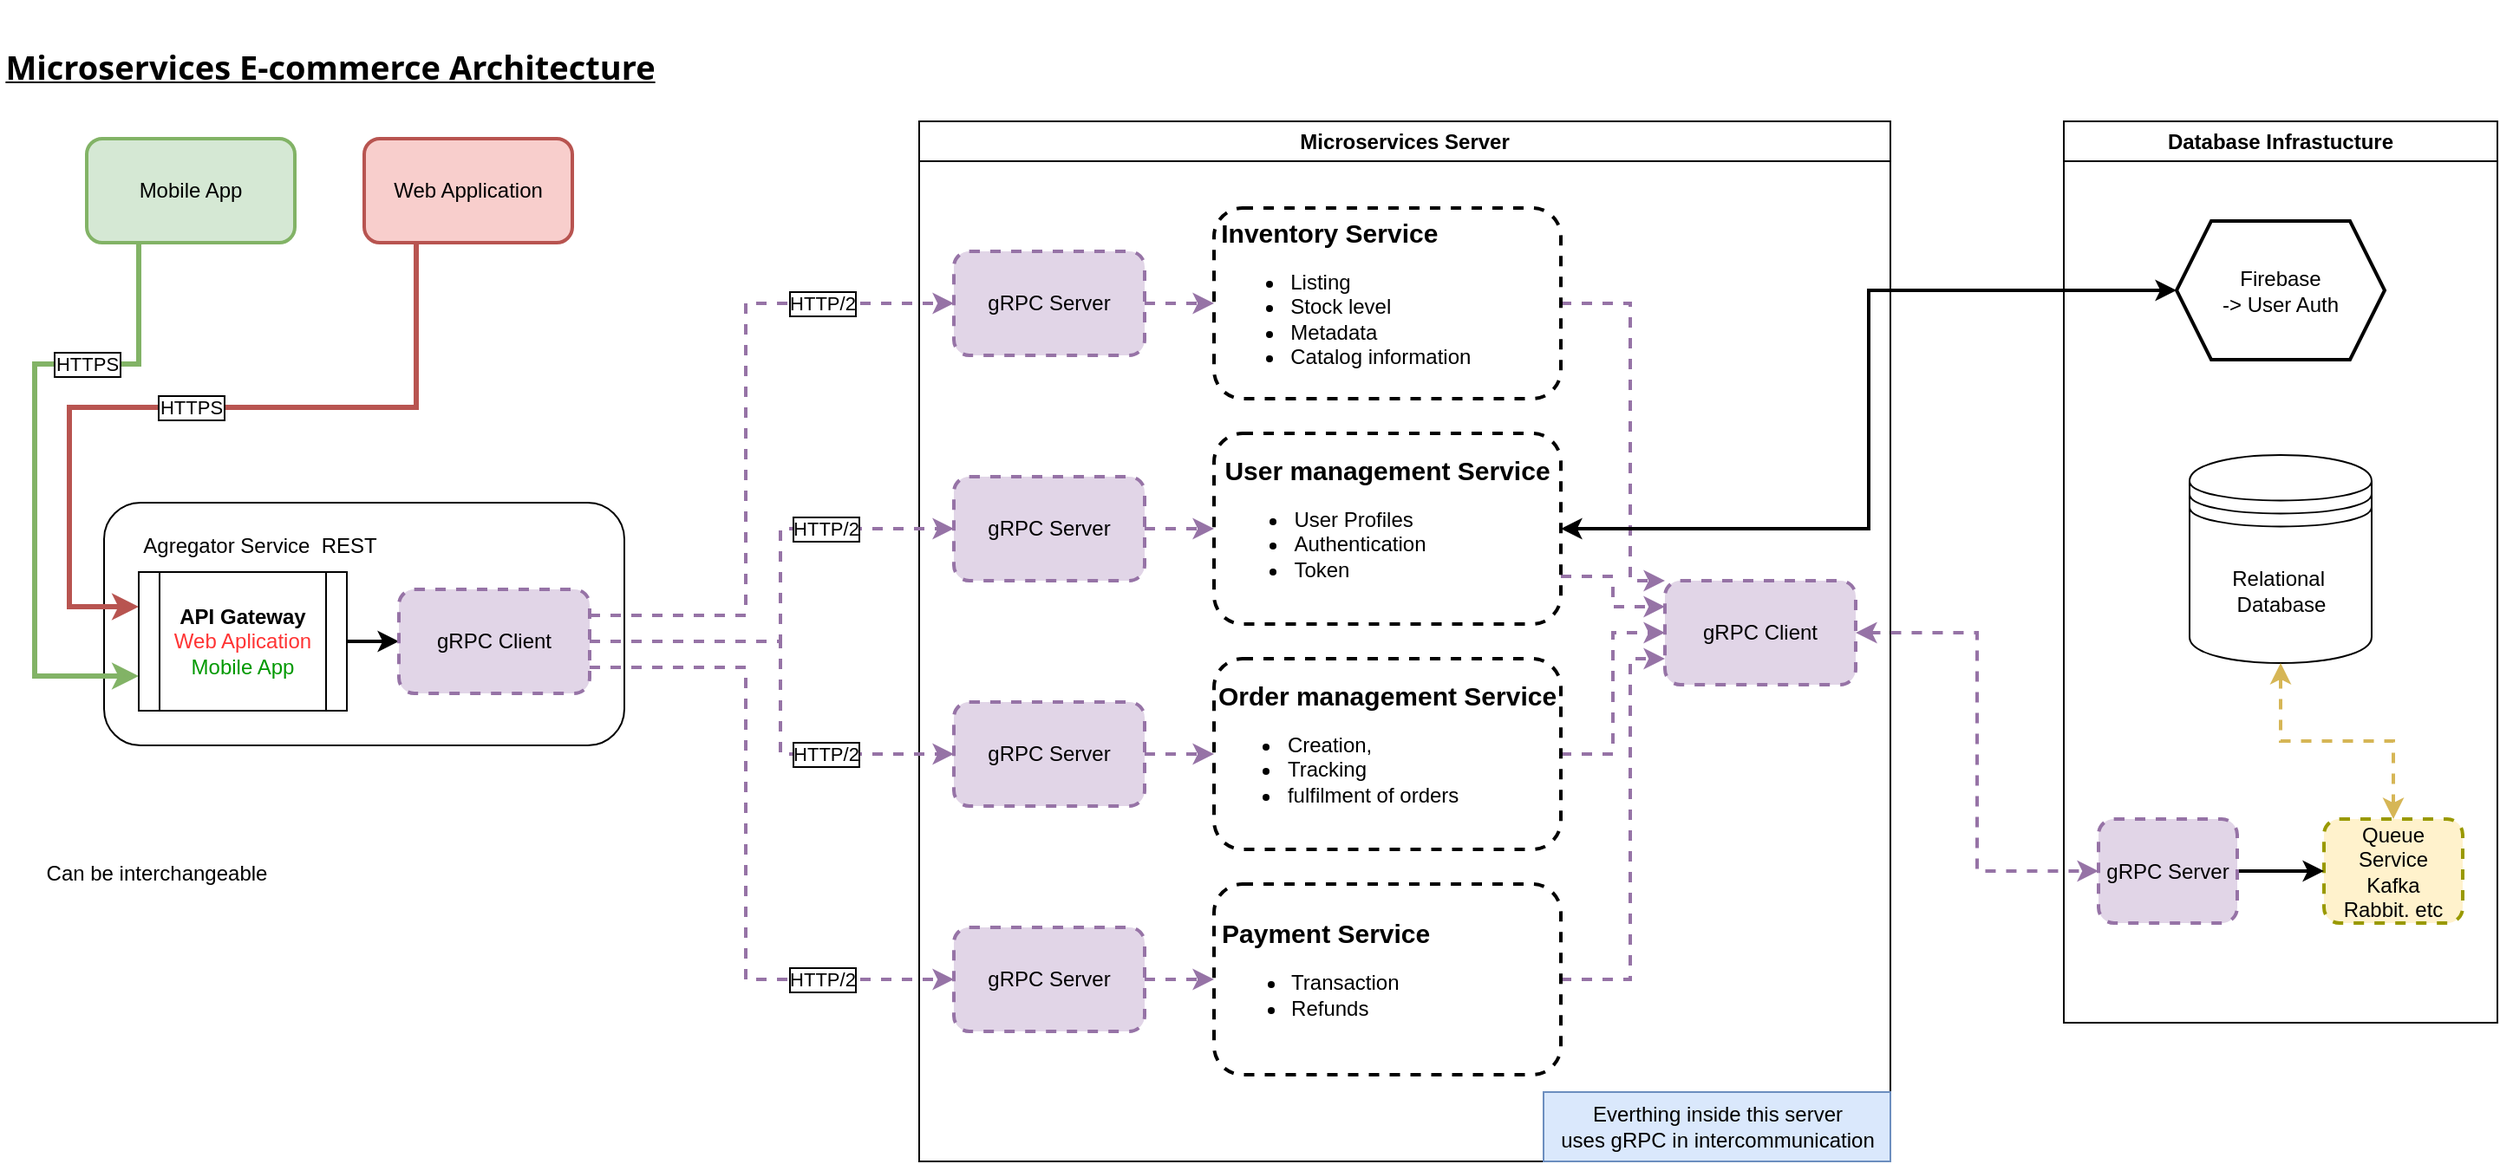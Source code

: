 <mxfile version="22.1.4" type="github">
  <diagram name="Page-1" id="NbVhk0MFhlbVLqS5J1yt">
    <mxGraphModel dx="1035" dy="562" grid="1" gridSize="10" guides="1" tooltips="1" connect="1" arrows="1" fold="1" page="1" pageScale="1" pageWidth="850" pageHeight="1100" math="0" shadow="0">
      <root>
        <mxCell id="0" />
        <mxCell id="1" parent="0" />
        <mxCell id="EWW60drx3eyQ0JMGf2e5-8" value="Microservices Server" style="swimlane;whiteSpace=wrap;html=1;" parent="1" vertex="1">
          <mxGeometry x="560" y="70" width="560" height="600" as="geometry" />
        </mxCell>
        <mxCell id="EWW60drx3eyQ0JMGf2e5-59" style="edgeStyle=orthogonalEdgeStyle;rounded=0;orthogonalLoop=1;jettySize=auto;html=1;exitX=1;exitY=0.5;exitDx=0;exitDy=0;entryX=0;entryY=0;entryDx=0;entryDy=0;strokeWidth=2;dashed=1;fillColor=#e1d5e7;strokeColor=#9673a6;" parent="EWW60drx3eyQ0JMGf2e5-8" source="EWW60drx3eyQ0JMGf2e5-2" target="EWW60drx3eyQ0JMGf2e5-54" edge="1">
          <mxGeometry relative="1" as="geometry">
            <Array as="points">
              <mxPoint x="410" y="105" />
              <mxPoint x="410" y="265" />
            </Array>
          </mxGeometry>
        </mxCell>
        <mxCell id="EWW60drx3eyQ0JMGf2e5-2" value="&lt;b&gt;&lt;font style=&quot;font-size: 15px;&quot;&gt;Inventory Service&amp;nbsp; &amp;nbsp; &amp;nbsp; &amp;nbsp; &amp;nbsp; &amp;nbsp; &amp;nbsp; &amp;nbsp;&amp;nbsp;&lt;/font&gt;&lt;/b&gt;&lt;br&gt;&lt;ul&gt;&lt;li style=&quot;text-align: left;&quot;&gt;Listing&lt;/li&gt;&lt;li style=&quot;text-align: left;&quot;&gt;Stock level&lt;/li&gt;&lt;li style=&quot;text-align: left;&quot;&gt;Metadata&lt;/li&gt;&lt;li style=&quot;text-align: left;&quot;&gt;Catalog information&lt;/li&gt;&lt;/ul&gt;" style="rounded=1;whiteSpace=wrap;html=1;strokeWidth=2;dashed=1;" parent="EWW60drx3eyQ0JMGf2e5-8" vertex="1">
          <mxGeometry x="170" y="50" width="200" height="110" as="geometry" />
        </mxCell>
        <mxCell id="EWW60drx3eyQ0JMGf2e5-56" style="edgeStyle=orthogonalEdgeStyle;rounded=0;orthogonalLoop=1;jettySize=auto;html=1;exitX=1;exitY=0.75;exitDx=0;exitDy=0;entryX=0;entryY=0.25;entryDx=0;entryDy=0;strokeWidth=2;dashed=1;fillColor=#e1d5e7;strokeColor=#9673a6;" parent="EWW60drx3eyQ0JMGf2e5-8" source="EWW60drx3eyQ0JMGf2e5-4" target="EWW60drx3eyQ0JMGf2e5-54" edge="1">
          <mxGeometry relative="1" as="geometry" />
        </mxCell>
        <mxCell id="EWW60drx3eyQ0JMGf2e5-4" value="&lt;b&gt;&lt;font style=&quot;font-size: 15px;&quot;&gt;User management Service&lt;/font&gt;&lt;/b&gt;&lt;br&gt;&lt;ul&gt;&lt;li style=&quot;text-align: left;&quot;&gt;User Profiles&lt;/li&gt;&lt;li style=&quot;text-align: left;&quot;&gt;Authentication&lt;/li&gt;&lt;li style=&quot;text-align: left;&quot;&gt;Token&lt;/li&gt;&lt;/ul&gt;" style="rounded=1;whiteSpace=wrap;html=1;strokeWidth=2;dashed=1;" parent="EWW60drx3eyQ0JMGf2e5-8" vertex="1">
          <mxGeometry x="170" y="180" width="200" height="110" as="geometry" />
        </mxCell>
        <mxCell id="EWW60drx3eyQ0JMGf2e5-57" style="edgeStyle=orthogonalEdgeStyle;rounded=0;orthogonalLoop=1;jettySize=auto;html=1;exitX=1;exitY=0.5;exitDx=0;exitDy=0;entryX=0;entryY=0.5;entryDx=0;entryDy=0;strokeWidth=2;dashed=1;fillColor=#e1d5e7;strokeColor=#9673a6;" parent="EWW60drx3eyQ0JMGf2e5-8" source="EWW60drx3eyQ0JMGf2e5-6" target="EWW60drx3eyQ0JMGf2e5-54" edge="1">
          <mxGeometry relative="1" as="geometry" />
        </mxCell>
        <mxCell id="EWW60drx3eyQ0JMGf2e5-6" value="&lt;b&gt;&lt;font style=&quot;font-size: 15px;&quot;&gt;Order management Service&lt;/font&gt;&lt;/b&gt;&lt;span style=&quot;background-color: initial;&quot;&gt;&lt;br&gt;&lt;ul&gt;&lt;li style=&quot;text-align: left;&quot;&gt;&lt;span style=&quot;background-color: initial;&quot;&gt;Creation,&amp;nbsp;&lt;/span&gt;&lt;/li&gt;&lt;li style=&quot;text-align: left;&quot;&gt;&lt;span style=&quot;background-color: initial;&quot;&gt;Tracking&amp;nbsp;&lt;/span&gt;&lt;/li&gt;&lt;li style=&quot;text-align: left;&quot;&gt;&lt;span style=&quot;background-color: initial;&quot;&gt;fulfilment of orders&lt;/span&gt;&lt;/li&gt;&lt;/ul&gt;&lt;/span&gt;" style="rounded=1;whiteSpace=wrap;html=1;strokeWidth=2;dashed=1;" parent="EWW60drx3eyQ0JMGf2e5-8" vertex="1">
          <mxGeometry x="170" y="310" width="200" height="110" as="geometry" />
        </mxCell>
        <mxCell id="EWW60drx3eyQ0JMGf2e5-58" style="edgeStyle=orthogonalEdgeStyle;rounded=0;orthogonalLoop=1;jettySize=auto;html=1;exitX=1;exitY=0.5;exitDx=0;exitDy=0;entryX=0;entryY=0.75;entryDx=0;entryDy=0;strokeWidth=2;dashed=1;fillColor=#e1d5e7;strokeColor=#9673a6;" parent="EWW60drx3eyQ0JMGf2e5-8" source="EWW60drx3eyQ0JMGf2e5-7" target="EWW60drx3eyQ0JMGf2e5-54" edge="1">
          <mxGeometry relative="1" as="geometry">
            <Array as="points">
              <mxPoint x="410" y="495" />
              <mxPoint x="410" y="310" />
            </Array>
          </mxGeometry>
        </mxCell>
        <mxCell id="EWW60drx3eyQ0JMGf2e5-7" value="&lt;b&gt;&lt;font style=&quot;font-size: 15px;&quot;&gt;Payment Service&amp;nbsp; &amp;nbsp; &amp;nbsp; &amp;nbsp; &amp;nbsp; &amp;nbsp; &amp;nbsp; &amp;nbsp; &amp;nbsp;&lt;/font&gt;&lt;/b&gt;&lt;br&gt;&lt;ul&gt;&lt;li style=&quot;text-align: left;&quot;&gt;Transaction&lt;/li&gt;&lt;li style=&quot;text-align: left;&quot;&gt;Refunds&lt;/li&gt;&lt;/ul&gt;" style="rounded=1;whiteSpace=wrap;html=1;strokeWidth=2;dashed=1;" parent="EWW60drx3eyQ0JMGf2e5-8" vertex="1">
          <mxGeometry x="170" y="440" width="200" height="110" as="geometry" />
        </mxCell>
        <mxCell id="EWW60drx3eyQ0JMGf2e5-30" style="edgeStyle=orthogonalEdgeStyle;rounded=0;orthogonalLoop=1;jettySize=auto;html=1;exitX=1;exitY=0.5;exitDx=0;exitDy=0;entryX=0;entryY=0.5;entryDx=0;entryDy=0;strokeWidth=2;fillColor=#e1d5e7;strokeColor=#9673a6;dashed=1;" parent="EWW60drx3eyQ0JMGf2e5-8" source="EWW60drx3eyQ0JMGf2e5-20" target="EWW60drx3eyQ0JMGf2e5-2" edge="1">
          <mxGeometry relative="1" as="geometry" />
        </mxCell>
        <mxCell id="EWW60drx3eyQ0JMGf2e5-20" value="gRPC Server" style="rounded=1;whiteSpace=wrap;html=1;fillColor=#e1d5e7;strokeColor=#9673a6;strokeWidth=2;dashed=1;movable=1;resizable=1;rotatable=1;deletable=1;editable=1;locked=0;connectable=1;" parent="EWW60drx3eyQ0JMGf2e5-8" vertex="1">
          <mxGeometry x="20" y="75" width="110" height="60" as="geometry" />
        </mxCell>
        <mxCell id="EWW60drx3eyQ0JMGf2e5-33" style="edgeStyle=orthogonalEdgeStyle;rounded=0;orthogonalLoop=1;jettySize=auto;html=1;exitX=1;exitY=0.5;exitDx=0;exitDy=0;entryX=0;entryY=0.5;entryDx=0;entryDy=0;strokeWidth=2;fillColor=#e1d5e7;strokeColor=#9673a6;dashed=1;" parent="EWW60drx3eyQ0JMGf2e5-8" source="EWW60drx3eyQ0JMGf2e5-23" target="EWW60drx3eyQ0JMGf2e5-7" edge="1">
          <mxGeometry relative="1" as="geometry" />
        </mxCell>
        <mxCell id="EWW60drx3eyQ0JMGf2e5-23" value="gRPC Server" style="rounded=1;whiteSpace=wrap;html=1;fillColor=#e1d5e7;strokeColor=#9673a6;strokeWidth=2;dashed=1;movable=1;resizable=1;rotatable=1;deletable=1;editable=1;locked=0;connectable=1;" parent="EWW60drx3eyQ0JMGf2e5-8" vertex="1">
          <mxGeometry x="20" y="465" width="110" height="60" as="geometry" />
        </mxCell>
        <mxCell id="EWW60drx3eyQ0JMGf2e5-32" style="edgeStyle=orthogonalEdgeStyle;rounded=0;orthogonalLoop=1;jettySize=auto;html=1;exitX=1;exitY=0.5;exitDx=0;exitDy=0;entryX=0;entryY=0.5;entryDx=0;entryDy=0;strokeWidth=2;fillColor=#e1d5e7;strokeColor=#9673a6;dashed=1;" parent="EWW60drx3eyQ0JMGf2e5-8" source="EWW60drx3eyQ0JMGf2e5-22" target="EWW60drx3eyQ0JMGf2e5-6" edge="1">
          <mxGeometry relative="1" as="geometry" />
        </mxCell>
        <mxCell id="EWW60drx3eyQ0JMGf2e5-22" value="gRPC Server" style="rounded=1;whiteSpace=wrap;html=1;fillColor=#e1d5e7;strokeColor=#9673a6;strokeWidth=2;dashed=1;movable=1;resizable=1;rotatable=1;deletable=1;editable=1;locked=0;connectable=1;" parent="EWW60drx3eyQ0JMGf2e5-8" vertex="1">
          <mxGeometry x="20" y="335" width="110" height="60" as="geometry" />
        </mxCell>
        <mxCell id="EWW60drx3eyQ0JMGf2e5-31" style="edgeStyle=orthogonalEdgeStyle;rounded=0;orthogonalLoop=1;jettySize=auto;html=1;exitX=1;exitY=0.5;exitDx=0;exitDy=0;entryX=0;entryY=0.5;entryDx=0;entryDy=0;strokeWidth=2;fillColor=#e1d5e7;strokeColor=#9673a6;dashed=1;" parent="EWW60drx3eyQ0JMGf2e5-8" source="EWW60drx3eyQ0JMGf2e5-21" target="EWW60drx3eyQ0JMGf2e5-4" edge="1">
          <mxGeometry relative="1" as="geometry" />
        </mxCell>
        <mxCell id="EWW60drx3eyQ0JMGf2e5-21" value="gRPC Server" style="rounded=1;whiteSpace=wrap;html=1;fillColor=#e1d5e7;strokeColor=#9673a6;strokeWidth=2;dashed=1;movable=1;resizable=1;rotatable=1;deletable=1;editable=1;locked=0;connectable=1;" parent="EWW60drx3eyQ0JMGf2e5-8" vertex="1">
          <mxGeometry x="20" y="205" width="110" height="60" as="geometry" />
        </mxCell>
        <mxCell id="EWW60drx3eyQ0JMGf2e5-24" value="" style="shape=image;html=1;verticalAlign=top;verticalLabelPosition=bottom;labelBackgroundColor=#ffffff;imageAspect=0;aspect=fixed;image=https://cdn4.iconfinder.com/data/icons/evil-icons-user-interface/64/star-128.png;labelBorderColor=none;strokeWidth=2;" parent="EWW60drx3eyQ0JMGf2e5-8" vertex="1">
          <mxGeometry x="110" y="75" width="20" height="20" as="geometry" />
        </mxCell>
        <mxCell id="EWW60drx3eyQ0JMGf2e5-28" value="" style="shape=image;html=1;verticalAlign=top;verticalLabelPosition=bottom;labelBackgroundColor=#ffffff;imageAspect=0;aspect=fixed;image=https://cdn4.iconfinder.com/data/icons/evil-icons-user-interface/64/star-128.png;labelBorderColor=none;strokeWidth=2;" parent="EWW60drx3eyQ0JMGf2e5-8" vertex="1">
          <mxGeometry x="110" y="205" width="20" height="20" as="geometry" />
        </mxCell>
        <mxCell id="EWW60drx3eyQ0JMGf2e5-27" value="" style="shape=image;html=1;verticalAlign=top;verticalLabelPosition=bottom;labelBackgroundColor=#ffffff;imageAspect=0;aspect=fixed;image=https://cdn4.iconfinder.com/data/icons/evil-icons-user-interface/64/star-128.png;labelBorderColor=none;strokeWidth=2;" parent="EWW60drx3eyQ0JMGf2e5-8" vertex="1">
          <mxGeometry x="110" y="335" width="20" height="20" as="geometry" />
        </mxCell>
        <mxCell id="EWW60drx3eyQ0JMGf2e5-26" value="" style="shape=image;html=1;verticalAlign=top;verticalLabelPosition=bottom;labelBackgroundColor=#ffffff;imageAspect=0;aspect=fixed;image=https://cdn4.iconfinder.com/data/icons/evil-icons-user-interface/64/star-128.png;labelBorderColor=none;strokeWidth=2;" parent="EWW60drx3eyQ0JMGf2e5-8" vertex="1">
          <mxGeometry x="110" y="465" width="20" height="20" as="geometry" />
        </mxCell>
        <mxCell id="EWW60drx3eyQ0JMGf2e5-54" value="gRPC Client" style="rounded=1;whiteSpace=wrap;html=1;fillColor=#e1d5e7;strokeColor=#9673a6;strokeWidth=2;dashed=1;movable=1;resizable=1;rotatable=1;deletable=1;editable=1;locked=0;connectable=1;" parent="EWW60drx3eyQ0JMGf2e5-8" vertex="1">
          <mxGeometry x="430" y="265" width="110" height="60" as="geometry" />
        </mxCell>
        <mxCell id="SDdS7woXJL0chD8UsRm--4" value="Everthing inside this server&lt;br&gt;uses gRPC in intercommunication" style="text;html=1;align=center;verticalAlign=middle;resizable=0;points=[];autosize=1;strokeColor=#6c8ebf;fillColor=#dae8fc;perimeterSpacing=0;rounded=0;glass=0;" parent="EWW60drx3eyQ0JMGf2e5-8" vertex="1">
          <mxGeometry x="360" y="560" width="200" height="40" as="geometry" />
        </mxCell>
        <mxCell id="EWW60drx3eyQ0JMGf2e5-10" value="Web Application" style="rounded=1;whiteSpace=wrap;html=1;fillColor=#f8cecc;strokeColor=#b85450;strokeWidth=2;" parent="1" vertex="1">
          <mxGeometry x="240" y="80" width="120" height="60" as="geometry" />
        </mxCell>
        <mxCell id="EWW60drx3eyQ0JMGf2e5-11" value="Mobile App" style="rounded=1;whiteSpace=wrap;html=1;fillColor=#d5e8d4;strokeColor=#82b366;strokeWidth=2;" parent="1" vertex="1">
          <mxGeometry x="80" y="80" width="120" height="60" as="geometry" />
        </mxCell>
        <mxCell id="EWW60drx3eyQ0JMGf2e5-13" value="" style="rounded=1;whiteSpace=wrap;html=1;movable=1;resizable=1;rotatable=1;deletable=1;editable=1;locked=0;connectable=1;" parent="1" vertex="1">
          <mxGeometry x="90" y="290" width="300" height="140" as="geometry" />
        </mxCell>
        <mxCell id="EWW60drx3eyQ0JMGf2e5-34" style="edgeStyle=orthogonalEdgeStyle;rounded=0;orthogonalLoop=1;jettySize=auto;html=1;exitX=1;exitY=0.5;exitDx=0;exitDy=0;entryX=0;entryY=0.5;entryDx=0;entryDy=0;strokeWidth=2;" parent="1" source="EWW60drx3eyQ0JMGf2e5-9" target="EWW60drx3eyQ0JMGf2e5-15" edge="1">
          <mxGeometry relative="1" as="geometry" />
        </mxCell>
        <mxCell id="EWW60drx3eyQ0JMGf2e5-9" value="&lt;b&gt;API Gateway&lt;/b&gt;&lt;br&gt;&lt;font color=&quot;#ff3333&quot;&gt;Web Aplication&lt;/font&gt;&lt;br&gt;&lt;font color=&quot;#009900&quot;&gt;Mobile App&lt;/font&gt;" style="shape=process;whiteSpace=wrap;html=1;backgroundOutline=1;movable=1;resizable=1;rotatable=1;deletable=1;editable=1;locked=0;connectable=1;" parent="1" vertex="1">
          <mxGeometry x="110" y="330" width="120" height="80" as="geometry" />
        </mxCell>
        <mxCell id="EWW60drx3eyQ0JMGf2e5-14" value="Agregator Service&amp;nbsp; REST" style="text;html=1;strokeColor=none;fillColor=none;align=center;verticalAlign=middle;whiteSpace=wrap;rounded=0;movable=1;resizable=1;rotatable=1;deletable=1;editable=1;locked=0;connectable=1;" parent="1" vertex="1">
          <mxGeometry x="100" y="300" width="160" height="30" as="geometry" />
        </mxCell>
        <mxCell id="EWW60drx3eyQ0JMGf2e5-39" value="HTTP/2" style="edgeStyle=orthogonalEdgeStyle;rounded=0;orthogonalLoop=1;jettySize=auto;html=1;exitX=1;exitY=0.75;exitDx=0;exitDy=0;entryX=0;entryY=0.5;entryDx=0;entryDy=0;labelBorderColor=default;strokeWidth=2;dashed=1;fillColor=#e1d5e7;strokeColor=#9673a6;" parent="1" source="EWW60drx3eyQ0JMGf2e5-15" target="EWW60drx3eyQ0JMGf2e5-23" edge="1">
          <mxGeometry x="0.61" relative="1" as="geometry">
            <Array as="points">
              <mxPoint x="460" y="385" />
              <mxPoint x="460" y="565" />
            </Array>
            <mxPoint as="offset" />
          </mxGeometry>
        </mxCell>
        <mxCell id="EWW60drx3eyQ0JMGf2e5-40" value="HTTP/2" style="edgeStyle=orthogonalEdgeStyle;rounded=0;orthogonalLoop=1;jettySize=auto;html=1;exitX=1;exitY=0.5;exitDx=0;exitDy=0;entryX=0;entryY=0.5;entryDx=0;entryDy=0;labelBorderColor=default;strokeWidth=2;dashed=1;fillColor=#e1d5e7;strokeColor=#9673a6;" parent="1" source="EWW60drx3eyQ0JMGf2e5-15" target="EWW60drx3eyQ0JMGf2e5-22" edge="1">
          <mxGeometry x="0.458" relative="1" as="geometry">
            <Array as="points">
              <mxPoint x="480" y="370" />
              <mxPoint x="480" y="435" />
            </Array>
            <mxPoint as="offset" />
          </mxGeometry>
        </mxCell>
        <mxCell id="EWW60drx3eyQ0JMGf2e5-41" value="HTTP/2" style="edgeStyle=orthogonalEdgeStyle;rounded=0;orthogonalLoop=1;jettySize=auto;html=1;exitX=1;exitY=0.5;exitDx=0;exitDy=0;entryX=0;entryY=0.5;entryDx=0;entryDy=0;labelBorderColor=default;strokeWidth=2;dashed=1;fillColor=#e1d5e7;strokeColor=#9673a6;" parent="1" source="EWW60drx3eyQ0JMGf2e5-15" target="EWW60drx3eyQ0JMGf2e5-21" edge="1">
          <mxGeometry x="0.458" relative="1" as="geometry">
            <Array as="points">
              <mxPoint x="480" y="370" />
              <mxPoint x="480" y="305" />
            </Array>
            <mxPoint as="offset" />
          </mxGeometry>
        </mxCell>
        <mxCell id="EWW60drx3eyQ0JMGf2e5-42" value="HTTP/2" style="edgeStyle=orthogonalEdgeStyle;rounded=0;orthogonalLoop=1;jettySize=auto;html=1;exitX=1;exitY=0.25;exitDx=0;exitDy=0;entryX=0;entryY=0.5;entryDx=0;entryDy=0;labelBorderColor=default;strokeWidth=2;dashed=1;fillColor=#e1d5e7;strokeColor=#9673a6;" parent="1" source="EWW60drx3eyQ0JMGf2e5-15" target="EWW60drx3eyQ0JMGf2e5-20" edge="1">
          <mxGeometry x="0.61" relative="1" as="geometry">
            <Array as="points">
              <mxPoint x="460" y="355" />
              <mxPoint x="460" y="175" />
            </Array>
            <mxPoint as="offset" />
          </mxGeometry>
        </mxCell>
        <mxCell id="EWW60drx3eyQ0JMGf2e5-15" value="gRPC Client" style="rounded=1;whiteSpace=wrap;html=1;fillColor=#e1d5e7;strokeColor=#9673a6;strokeWidth=2;dashed=1;movable=1;resizable=1;rotatable=1;deletable=1;editable=1;locked=0;connectable=1;" parent="1" vertex="1">
          <mxGeometry x="260" y="340" width="110" height="60" as="geometry" />
        </mxCell>
        <mxCell id="EWW60drx3eyQ0JMGf2e5-19" value="HTTPS" style="edgeStyle=orthogonalEdgeStyle;rounded=0;orthogonalLoop=1;jettySize=auto;html=1;exitX=0.25;exitY=1;exitDx=0;exitDy=0;entryX=0;entryY=0.25;entryDx=0;entryDy=0;fillColor=#f8cecc;strokeColor=#b85450;strokeWidth=3;labelBorderColor=default;" parent="1" source="EWW60drx3eyQ0JMGf2e5-10" target="EWW60drx3eyQ0JMGf2e5-9" edge="1">
          <mxGeometry relative="1" as="geometry">
            <Array as="points">
              <mxPoint x="270" y="235" />
              <mxPoint x="70" y="235" />
              <mxPoint x="70" y="350" />
            </Array>
          </mxGeometry>
        </mxCell>
        <mxCell id="EWW60drx3eyQ0JMGf2e5-18" value="HTTPS" style="edgeStyle=orthogonalEdgeStyle;rounded=0;orthogonalLoop=1;jettySize=auto;html=1;exitX=0.25;exitY=1;exitDx=0;exitDy=0;entryX=0;entryY=0.75;entryDx=0;entryDy=0;strokeWidth=3;fillColor=#d5e8d4;strokeColor=#82b366;labelBorderColor=default;" parent="1" source="EWW60drx3eyQ0JMGf2e5-11" target="EWW60drx3eyQ0JMGf2e5-9" edge="1">
          <mxGeometry x="-0.46" relative="1" as="geometry">
            <Array as="points">
              <mxPoint x="110" y="210" />
              <mxPoint x="50" y="210" />
              <mxPoint x="50" y="390" />
            </Array>
            <mxPoint as="offset" />
          </mxGeometry>
        </mxCell>
        <mxCell id="EWW60drx3eyQ0JMGf2e5-29" value="Can be interchangeable" style="shape=image;html=1;verticalAlign=top;verticalLabelPosition=bottom;labelBackgroundColor=#ffffff;imageAspect=0;aspect=fixed;image=https://cdn4.iconfinder.com/data/icons/evil-icons-user-interface/64/star-128.png" parent="1" vertex="1">
          <mxGeometry x="110" y="470" width="20" height="20" as="geometry" />
        </mxCell>
        <mxCell id="EWW60drx3eyQ0JMGf2e5-44" style="edgeStyle=orthogonalEdgeStyle;rounded=0;orthogonalLoop=1;jettySize=auto;html=1;exitX=1;exitY=0.5;exitDx=0;exitDy=0;entryX=0;entryY=0.5;entryDx=0;entryDy=0;startArrow=classic;startFill=1;strokeWidth=2;" parent="1" source="EWW60drx3eyQ0JMGf2e5-4" target="EWW60drx3eyQ0JMGf2e5-43" edge="1">
          <mxGeometry relative="1" as="geometry" />
        </mxCell>
        <mxCell id="EWW60drx3eyQ0JMGf2e5-47" value="Database Infrastucture" style="swimlane;whiteSpace=wrap;html=1;" parent="1" vertex="1">
          <mxGeometry x="1220" y="70" width="250" height="520" as="geometry" />
        </mxCell>
        <mxCell id="EWW60drx3eyQ0JMGf2e5-43" value="Firebase&lt;br&gt;-&amp;gt; User Auth" style="shape=hexagon;perimeter=hexagonPerimeter2;whiteSpace=wrap;html=1;fixedSize=1;strokeWidth=2;" parent="EWW60drx3eyQ0JMGf2e5-47" vertex="1">
          <mxGeometry x="65" y="57.5" width="120" height="80" as="geometry" />
        </mxCell>
        <mxCell id="EWW60drx3eyQ0JMGf2e5-45" value="Relational&amp;nbsp;&lt;br&gt;Database" style="shape=datastore;whiteSpace=wrap;html=1;" parent="EWW60drx3eyQ0JMGf2e5-47" vertex="1">
          <mxGeometry x="72.5" y="192.5" width="105" height="120" as="geometry" />
        </mxCell>
        <mxCell id="EWW60drx3eyQ0JMGf2e5-48" value="Queue Service&lt;br&gt;Kafka&lt;br&gt;Rabbit. etc" style="rounded=1;whiteSpace=wrap;html=1;fillColor=#fff2cc;strokeColor=#999900;dashed=1;strokeWidth=2;" parent="EWW60drx3eyQ0JMGf2e5-47" vertex="1">
          <mxGeometry x="150" y="402.5" width="80" height="60" as="geometry" />
        </mxCell>
        <mxCell id="EWW60drx3eyQ0JMGf2e5-49" style="edgeStyle=orthogonalEdgeStyle;rounded=0;orthogonalLoop=1;jettySize=auto;html=1;exitX=0.5;exitY=0;exitDx=0;exitDy=0;entryX=0.5;entryY=1;entryDx=0;entryDy=0;startArrow=classic;startFill=1;dashed=1;strokeWidth=2;fillColor=#fff2cc;strokeColor=#d6b656;" parent="EWW60drx3eyQ0JMGf2e5-47" source="EWW60drx3eyQ0JMGf2e5-48" target="EWW60drx3eyQ0JMGf2e5-45" edge="1">
          <mxGeometry relative="1" as="geometry" />
        </mxCell>
        <mxCell id="SDdS7woXJL0chD8UsRm--3" style="edgeStyle=orthogonalEdgeStyle;rounded=0;orthogonalLoop=1;jettySize=auto;html=1;exitX=1;exitY=0.5;exitDx=0;exitDy=0;entryX=0;entryY=0.5;entryDx=0;entryDy=0;strokeWidth=2;" parent="EWW60drx3eyQ0JMGf2e5-47" source="SDdS7woXJL0chD8UsRm--1" target="EWW60drx3eyQ0JMGf2e5-48" edge="1">
          <mxGeometry relative="1" as="geometry" />
        </mxCell>
        <mxCell id="SDdS7woXJL0chD8UsRm--1" value="gRPC Server" style="rounded=1;whiteSpace=wrap;html=1;fillColor=#e1d5e7;strokeColor=#9673a6;strokeWidth=2;dashed=1;movable=1;resizable=1;rotatable=1;deletable=1;editable=1;locked=0;connectable=1;" parent="EWW60drx3eyQ0JMGf2e5-47" vertex="1">
          <mxGeometry x="20" y="402.5" width="80" height="60" as="geometry" />
        </mxCell>
        <mxCell id="EWW60drx3eyQ0JMGf2e5-55" style="edgeStyle=orthogonalEdgeStyle;rounded=0;orthogonalLoop=1;jettySize=auto;html=1;exitX=1;exitY=0.5;exitDx=0;exitDy=0;startArrow=classic;startFill=1;fillColor=#e1d5e7;strokeColor=#9673a6;strokeWidth=2;dashed=1;entryX=0;entryY=0.5;entryDx=0;entryDy=0;" parent="1" source="EWW60drx3eyQ0JMGf2e5-54" target="SDdS7woXJL0chD8UsRm--1" edge="1">
          <mxGeometry relative="1" as="geometry">
            <mxPoint x="1160" y="500" as="targetPoint" />
          </mxGeometry>
        </mxCell>
        <mxCell id="qRCxfl8bm27GSs86LFnn-1" value="&lt;h4 style=&quot;border: 0px solid rgb(217, 217, 227); box-sizing: border-box; --tw-border-spacing-x: 0; --tw-border-spacing-y: 0; --tw-translate-x: 0; --tw-translate-y: 0; --tw-rotate: 0; --tw-skew-x: 0; --tw-skew-y: 0; --tw-scale-x: 1; --tw-scale-y: 1; --tw-pan-x: ; --tw-pan-y: ; --tw-pinch-zoom: ; --tw-scroll-snap-strictness: proximity; --tw-gradient-from-position: ; --tw-gradient-via-position: ; --tw-gradient-to-position: ; --tw-ordinal: ; --tw-slashed-zero: ; --tw-numeric-figure: ; --tw-numeric-spacing: ; --tw-numeric-fraction: ; --tw-ring-inset: ; --tw-ring-offset-width: 0px; --tw-ring-offset-color: #fff; --tw-ring-color: rgba(69,89,164,.5); --tw-ring-offset-shadow: 0 0 transparent; --tw-ring-shadow: 0 0 transparent; --tw-shadow: 0 0 transparent; --tw-shadow-colored: 0 0 transparent; --tw-blur: ; --tw-brightness: ; --tw-contrast: ; --tw-grayscale: ; --tw-hue-rotate: ; --tw-invert: ; --tw-saturate: ; --tw-sepia: ; --tw-drop-shadow: ; --tw-backdrop-blur: ; --tw-backdrop-brightness: ; --tw-backdrop-contrast: ; --tw-backdrop-grayscale: ; --tw-backdrop-hue-rotate: ; --tw-backdrop-invert: ; --tw-backdrop-opacity: ; --tw-backdrop-saturate: ; --tw-backdrop-sepia: ; font-size: 19px; margin: 1rem 0px 0.5rem; color: var(--text-primary); line-height: 1.5; font-family: Söhne, ui-sans-serif, system-ui, -apple-system, &amp;quot;Segoe UI&amp;quot;, Roboto, Ubuntu, Cantarell, &amp;quot;Noto Sans&amp;quot;, sans-serif, &amp;quot;Helvetica Neue&amp;quot;, Arial, &amp;quot;Apple Color Emoji&amp;quot;, &amp;quot;Segoe UI Emoji&amp;quot;, &amp;quot;Segoe UI Symbol&amp;quot;, &amp;quot;Noto Color Emoji&amp;quot;; text-align: start;&quot;&gt;Microservices E-commerce Architecture&lt;/h4&gt;" style="text;html=1;align=center;verticalAlign=middle;resizable=0;points=[];autosize=1;strokeColor=none;fillColor=none;fontStyle=5;fontSize=19;" vertex="1" parent="1">
          <mxGeometry x="30" width="380" height="70" as="geometry" />
        </mxCell>
      </root>
    </mxGraphModel>
  </diagram>
</mxfile>
